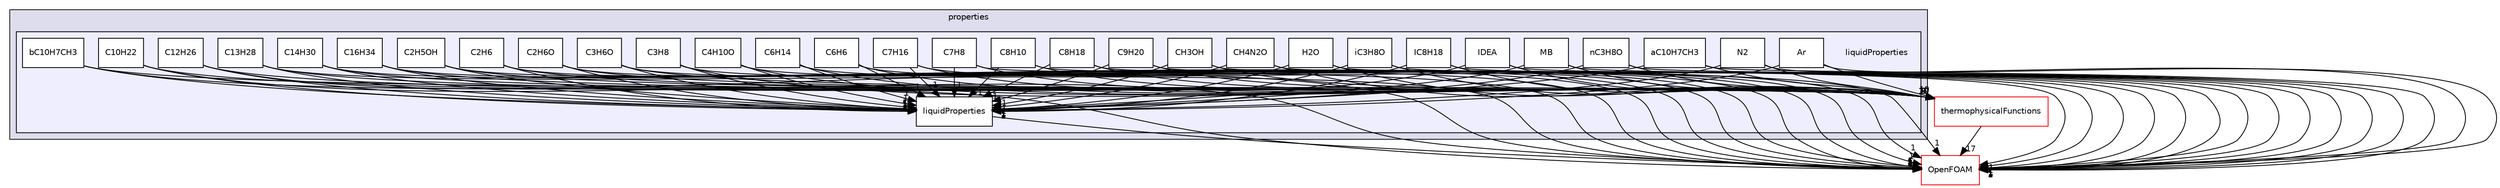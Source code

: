 digraph "src/thermophysicalModels/properties/liquidProperties" {
  bgcolor=transparent;
  compound=true
  node [ fontsize="10", fontname="Helvetica"];
  edge [ labelfontsize="10", labelfontname="Helvetica"];
  subgraph clusterdir_3c6632b74bf580b06326716f3509fb55 {
    graph [ bgcolor="#ddddee", pencolor="black", label="properties" fontname="Helvetica", fontsize="10", URL="dir_3c6632b74bf580b06326716f3509fb55.html"]
  subgraph clusterdir_bfc4847ad5382b13ef47be8e41a5ff58 {
    graph [ bgcolor="#eeeeff", pencolor="black", label="" URL="dir_bfc4847ad5382b13ef47be8e41a5ff58.html"];
    dir_bfc4847ad5382b13ef47be8e41a5ff58 [shape=plaintext label="liquidProperties"];
    dir_7eaed3029ee48c30f9be194bd2b880a2 [shape=box label="aC10H7CH3" color="black" fillcolor="white" style="filled" URL="dir_7eaed3029ee48c30f9be194bd2b880a2.html"];
    dir_2276895c57589790f35367ccafcbbe11 [shape=box label="Ar" color="black" fillcolor="white" style="filled" URL="dir_2276895c57589790f35367ccafcbbe11.html"];
    dir_9c31e9391d8fca80be5fc44a80114f47 [shape=box label="bC10H7CH3" color="black" fillcolor="white" style="filled" URL="dir_9c31e9391d8fca80be5fc44a80114f47.html"];
    dir_c48e52f9f699558907e02b3f17d29df3 [shape=box label="C10H22" color="black" fillcolor="white" style="filled" URL="dir_c48e52f9f699558907e02b3f17d29df3.html"];
    dir_e68832196d2543f107529bc4240b07c9 [shape=box label="C12H26" color="black" fillcolor="white" style="filled" URL="dir_e68832196d2543f107529bc4240b07c9.html"];
    dir_4d37b6cb9256fe0b76bd5fd529f68aac [shape=box label="C13H28" color="black" fillcolor="white" style="filled" URL="dir_4d37b6cb9256fe0b76bd5fd529f68aac.html"];
    dir_f59bdf528167ecf0cd9574afb6e95415 [shape=box label="C14H30" color="black" fillcolor="white" style="filled" URL="dir_f59bdf528167ecf0cd9574afb6e95415.html"];
    dir_6535b4d78654dd81c29071aff96139cf [shape=box label="C16H34" color="black" fillcolor="white" style="filled" URL="dir_6535b4d78654dd81c29071aff96139cf.html"];
    dir_d3029ef3aef58fd22a888338946595f9 [shape=box label="C2H5OH" color="black" fillcolor="white" style="filled" URL="dir_d3029ef3aef58fd22a888338946595f9.html"];
    dir_9737b0fd981bcb8d5b8ca623ee19503e [shape=box label="C2H6" color="black" fillcolor="white" style="filled" URL="dir_9737b0fd981bcb8d5b8ca623ee19503e.html"];
    dir_c829205081c02c5863aeca7e884296aa [shape=box label="C2H6O" color="black" fillcolor="white" style="filled" URL="dir_c829205081c02c5863aeca7e884296aa.html"];
    dir_e5fa2df759f842ba2f5f7d0fe30e461b [shape=box label="C3H6O" color="black" fillcolor="white" style="filled" URL="dir_e5fa2df759f842ba2f5f7d0fe30e461b.html"];
    dir_b33f746d920b61e6b79ecd142b5f18c2 [shape=box label="C3H8" color="black" fillcolor="white" style="filled" URL="dir_b33f746d920b61e6b79ecd142b5f18c2.html"];
    dir_6408010f695b5e7f3d11e19ff618bfd9 [shape=box label="C4H10O" color="black" fillcolor="white" style="filled" URL="dir_6408010f695b5e7f3d11e19ff618bfd9.html"];
    dir_4fab9b125f905b59d184b44a2d8f0047 [shape=box label="C6H14" color="black" fillcolor="white" style="filled" URL="dir_4fab9b125f905b59d184b44a2d8f0047.html"];
    dir_43b2c95e955d05365a873aa3477c5153 [shape=box label="C6H6" color="black" fillcolor="white" style="filled" URL="dir_43b2c95e955d05365a873aa3477c5153.html"];
    dir_73b058585029b0c772318a2ad131d036 [shape=box label="C7H16" color="black" fillcolor="white" style="filled" URL="dir_73b058585029b0c772318a2ad131d036.html"];
    dir_cd17fbdceb4008987073d2a2bbaba0e5 [shape=box label="C7H8" color="black" fillcolor="white" style="filled" URL="dir_cd17fbdceb4008987073d2a2bbaba0e5.html"];
    dir_5f29ec33410d1923dae65c594b4f3012 [shape=box label="C8H10" color="black" fillcolor="white" style="filled" URL="dir_5f29ec33410d1923dae65c594b4f3012.html"];
    dir_e7ee222ac0b69df5a384e7f3da610a5b [shape=box label="C8H18" color="black" fillcolor="white" style="filled" URL="dir_e7ee222ac0b69df5a384e7f3da610a5b.html"];
    dir_a5df0e87fc779efdaf58c1934cc8f44f [shape=box label="C9H20" color="black" fillcolor="white" style="filled" URL="dir_a5df0e87fc779efdaf58c1934cc8f44f.html"];
    dir_4aaee1884a50fb6514476afb776e6154 [shape=box label="CH3OH" color="black" fillcolor="white" style="filled" URL="dir_4aaee1884a50fb6514476afb776e6154.html"];
    dir_d691319ceda4de5c03e63da1bf2a9da9 [shape=box label="CH4N2O" color="black" fillcolor="white" style="filled" URL="dir_d691319ceda4de5c03e63da1bf2a9da9.html"];
    dir_5a50f4f1f1fe694dcae74ca78a556215 [shape=box label="H2O" color="black" fillcolor="white" style="filled" URL="dir_5a50f4f1f1fe694dcae74ca78a556215.html"];
    dir_156b478ae5299146135100fa54713068 [shape=box label="iC3H8O" color="black" fillcolor="white" style="filled" URL="dir_156b478ae5299146135100fa54713068.html"];
    dir_9194221282e7324ef2f16c811d0aea0a [shape=box label="IC8H18" color="black" fillcolor="white" style="filled" URL="dir_9194221282e7324ef2f16c811d0aea0a.html"];
    dir_17558facc8025d0195c55729d5e97ba9 [shape=box label="IDEA" color="black" fillcolor="white" style="filled" URL="dir_17558facc8025d0195c55729d5e97ba9.html"];
    dir_f264eb281aea58a95d7000fded14adc7 [shape=box label="liquidProperties" color="black" fillcolor="white" style="filled" URL="dir_f264eb281aea58a95d7000fded14adc7.html"];
    dir_6a505712b6ce23e99719c54bb3fcc878 [shape=box label="MB" color="black" fillcolor="white" style="filled" URL="dir_6a505712b6ce23e99719c54bb3fcc878.html"];
    dir_436f30da1cc6a2e08a104883a17132db [shape=box label="N2" color="black" fillcolor="white" style="filled" URL="dir_436f30da1cc6a2e08a104883a17132db.html"];
    dir_c831f1ab31d68cf967c636f64c66bfd5 [shape=box label="nC3H8O" color="black" fillcolor="white" style="filled" URL="dir_c831f1ab31d68cf967c636f64c66bfd5.html"];
  }
  }
  dir_05d20c15c5fbf8a8f07c4f897848dece [shape=box label="thermophysicalFunctions" color="red" URL="dir_05d20c15c5fbf8a8f07c4f897848dece.html"];
  dir_c5473ff19b20e6ec4dfe5c310b3778a8 [shape=box label="OpenFOAM" color="red" URL="dir_c5473ff19b20e6ec4dfe5c310b3778a8.html"];
  dir_e7ee222ac0b69df5a384e7f3da610a5b->dir_f264eb281aea58a95d7000fded14adc7 [headlabel="1", labeldistance=1.5 headhref="dir_002829_002837.html"];
  dir_e7ee222ac0b69df5a384e7f3da610a5b->dir_05d20c15c5fbf8a8f07c4f897848dece [headlabel="10", labeldistance=1.5 headhref="dir_002829_002982.html"];
  dir_e7ee222ac0b69df5a384e7f3da610a5b->dir_c5473ff19b20e6ec4dfe5c310b3778a8 [headlabel="1", labeldistance=1.5 headhref="dir_002829_001893.html"];
  dir_4fab9b125f905b59d184b44a2d8f0047->dir_f264eb281aea58a95d7000fded14adc7 [headlabel="1", labeldistance=1.5 headhref="dir_002824_002837.html"];
  dir_4fab9b125f905b59d184b44a2d8f0047->dir_05d20c15c5fbf8a8f07c4f897848dece [headlabel="10", labeldistance=1.5 headhref="dir_002824_002982.html"];
  dir_4fab9b125f905b59d184b44a2d8f0047->dir_c5473ff19b20e6ec4dfe5c310b3778a8 [headlabel="1", labeldistance=1.5 headhref="dir_002824_001893.html"];
  dir_c48e52f9f699558907e02b3f17d29df3->dir_f264eb281aea58a95d7000fded14adc7 [headlabel="1", labeldistance=1.5 headhref="dir_002813_002837.html"];
  dir_c48e52f9f699558907e02b3f17d29df3->dir_05d20c15c5fbf8a8f07c4f897848dece [headlabel="10", labeldistance=1.5 headhref="dir_002813_002982.html"];
  dir_c48e52f9f699558907e02b3f17d29df3->dir_c5473ff19b20e6ec4dfe5c310b3778a8 [headlabel="1", labeldistance=1.5 headhref="dir_002813_001893.html"];
  dir_6a505712b6ce23e99719c54bb3fcc878->dir_f264eb281aea58a95d7000fded14adc7 [headlabel="1", labeldistance=1.5 headhref="dir_002838_002837.html"];
  dir_6a505712b6ce23e99719c54bb3fcc878->dir_05d20c15c5fbf8a8f07c4f897848dece [headlabel="10", labeldistance=1.5 headhref="dir_002838_002982.html"];
  dir_6a505712b6ce23e99719c54bb3fcc878->dir_c5473ff19b20e6ec4dfe5c310b3778a8 [headlabel="1", labeldistance=1.5 headhref="dir_002838_001893.html"];
  dir_f264eb281aea58a95d7000fded14adc7->dir_c5473ff19b20e6ec4dfe5c310b3778a8 [headlabel="8", labeldistance=1.5 headhref="dir_002837_001893.html"];
  dir_5a50f4f1f1fe694dcae74ca78a556215->dir_f264eb281aea58a95d7000fded14adc7 [headlabel="1", labeldistance=1.5 headhref="dir_002833_002837.html"];
  dir_5a50f4f1f1fe694dcae74ca78a556215->dir_05d20c15c5fbf8a8f07c4f897848dece [headlabel="9", labeldistance=1.5 headhref="dir_002833_002982.html"];
  dir_5a50f4f1f1fe694dcae74ca78a556215->dir_c5473ff19b20e6ec4dfe5c310b3778a8 [headlabel="1", labeldistance=1.5 headhref="dir_002833_001893.html"];
  dir_17558facc8025d0195c55729d5e97ba9->dir_f264eb281aea58a95d7000fded14adc7 [headlabel="1", labeldistance=1.5 headhref="dir_002836_002837.html"];
  dir_17558facc8025d0195c55729d5e97ba9->dir_05d20c15c5fbf8a8f07c4f897848dece [headlabel="9", labeldistance=1.5 headhref="dir_002836_002982.html"];
  dir_17558facc8025d0195c55729d5e97ba9->dir_c5473ff19b20e6ec4dfe5c310b3778a8 [headlabel="1", labeldistance=1.5 headhref="dir_002836_001893.html"];
  dir_a5df0e87fc779efdaf58c1934cc8f44f->dir_f264eb281aea58a95d7000fded14adc7 [headlabel="1", labeldistance=1.5 headhref="dir_002830_002837.html"];
  dir_a5df0e87fc779efdaf58c1934cc8f44f->dir_05d20c15c5fbf8a8f07c4f897848dece [headlabel="10", labeldistance=1.5 headhref="dir_002830_002982.html"];
  dir_a5df0e87fc779efdaf58c1934cc8f44f->dir_c5473ff19b20e6ec4dfe5c310b3778a8 [headlabel="1", labeldistance=1.5 headhref="dir_002830_001893.html"];
  dir_c831f1ab31d68cf967c636f64c66bfd5->dir_f264eb281aea58a95d7000fded14adc7 [headlabel="1", labeldistance=1.5 headhref="dir_002840_002837.html"];
  dir_c831f1ab31d68cf967c636f64c66bfd5->dir_05d20c15c5fbf8a8f07c4f897848dece [headlabel="9", labeldistance=1.5 headhref="dir_002840_002982.html"];
  dir_c831f1ab31d68cf967c636f64c66bfd5->dir_c5473ff19b20e6ec4dfe5c310b3778a8 [headlabel="1", labeldistance=1.5 headhref="dir_002840_001893.html"];
  dir_6535b4d78654dd81c29071aff96139cf->dir_f264eb281aea58a95d7000fded14adc7 [headlabel="1", labeldistance=1.5 headhref="dir_002817_002837.html"];
  dir_6535b4d78654dd81c29071aff96139cf->dir_05d20c15c5fbf8a8f07c4f897848dece [headlabel="10", labeldistance=1.5 headhref="dir_002817_002982.html"];
  dir_6535b4d78654dd81c29071aff96139cf->dir_c5473ff19b20e6ec4dfe5c310b3778a8 [headlabel="1", labeldistance=1.5 headhref="dir_002817_001893.html"];
  dir_b33f746d920b61e6b79ecd142b5f18c2->dir_f264eb281aea58a95d7000fded14adc7 [headlabel="1", labeldistance=1.5 headhref="dir_002822_002837.html"];
  dir_b33f746d920b61e6b79ecd142b5f18c2->dir_05d20c15c5fbf8a8f07c4f897848dece [headlabel="10", labeldistance=1.5 headhref="dir_002822_002982.html"];
  dir_b33f746d920b61e6b79ecd142b5f18c2->dir_c5473ff19b20e6ec4dfe5c310b3778a8 [headlabel="1", labeldistance=1.5 headhref="dir_002822_001893.html"];
  dir_9c31e9391d8fca80be5fc44a80114f47->dir_f264eb281aea58a95d7000fded14adc7 [headlabel="1", labeldistance=1.5 headhref="dir_002812_002837.html"];
  dir_9c31e9391d8fca80be5fc44a80114f47->dir_05d20c15c5fbf8a8f07c4f897848dece [headlabel="10", labeldistance=1.5 headhref="dir_002812_002982.html"];
  dir_9c31e9391d8fca80be5fc44a80114f47->dir_c5473ff19b20e6ec4dfe5c310b3778a8 [headlabel="1", labeldistance=1.5 headhref="dir_002812_001893.html"];
  dir_4d37b6cb9256fe0b76bd5fd529f68aac->dir_f264eb281aea58a95d7000fded14adc7 [headlabel="1", labeldistance=1.5 headhref="dir_002815_002837.html"];
  dir_4d37b6cb9256fe0b76bd5fd529f68aac->dir_05d20c15c5fbf8a8f07c4f897848dece [headlabel="10", labeldistance=1.5 headhref="dir_002815_002982.html"];
  dir_4d37b6cb9256fe0b76bd5fd529f68aac->dir_c5473ff19b20e6ec4dfe5c310b3778a8 [headlabel="1", labeldistance=1.5 headhref="dir_002815_001893.html"];
  dir_9194221282e7324ef2f16c811d0aea0a->dir_f264eb281aea58a95d7000fded14adc7 [headlabel="1", labeldistance=1.5 headhref="dir_002835_002837.html"];
  dir_9194221282e7324ef2f16c811d0aea0a->dir_05d20c15c5fbf8a8f07c4f897848dece [headlabel="10", labeldistance=1.5 headhref="dir_002835_002982.html"];
  dir_9194221282e7324ef2f16c811d0aea0a->dir_c5473ff19b20e6ec4dfe5c310b3778a8 [headlabel="1", labeldistance=1.5 headhref="dir_002835_001893.html"];
  dir_9737b0fd981bcb8d5b8ca623ee19503e->dir_f264eb281aea58a95d7000fded14adc7 [headlabel="1", labeldistance=1.5 headhref="dir_002819_002837.html"];
  dir_9737b0fd981bcb8d5b8ca623ee19503e->dir_05d20c15c5fbf8a8f07c4f897848dece [headlabel="10", labeldistance=1.5 headhref="dir_002819_002982.html"];
  dir_9737b0fd981bcb8d5b8ca623ee19503e->dir_c5473ff19b20e6ec4dfe5c310b3778a8 [headlabel="1", labeldistance=1.5 headhref="dir_002819_001893.html"];
  dir_43b2c95e955d05365a873aa3477c5153->dir_f264eb281aea58a95d7000fded14adc7 [headlabel="1", labeldistance=1.5 headhref="dir_002825_002837.html"];
  dir_43b2c95e955d05365a873aa3477c5153->dir_05d20c15c5fbf8a8f07c4f897848dece [headlabel="10", labeldistance=1.5 headhref="dir_002825_002982.html"];
  dir_43b2c95e955d05365a873aa3477c5153->dir_c5473ff19b20e6ec4dfe5c310b3778a8 [headlabel="1", labeldistance=1.5 headhref="dir_002825_001893.html"];
  dir_73b058585029b0c772318a2ad131d036->dir_f264eb281aea58a95d7000fded14adc7 [headlabel="1", labeldistance=1.5 headhref="dir_002826_002837.html"];
  dir_73b058585029b0c772318a2ad131d036->dir_05d20c15c5fbf8a8f07c4f897848dece [headlabel="10", labeldistance=1.5 headhref="dir_002826_002982.html"];
  dir_73b058585029b0c772318a2ad131d036->dir_c5473ff19b20e6ec4dfe5c310b3778a8 [headlabel="1", labeldistance=1.5 headhref="dir_002826_001893.html"];
  dir_05d20c15c5fbf8a8f07c4f897848dece->dir_c5473ff19b20e6ec4dfe5c310b3778a8 [headlabel="17", labeldistance=1.5 headhref="dir_002982_001893.html"];
  dir_d691319ceda4de5c03e63da1bf2a9da9->dir_f264eb281aea58a95d7000fded14adc7 [headlabel="1", labeldistance=1.5 headhref="dir_002832_002837.html"];
  dir_d691319ceda4de5c03e63da1bf2a9da9->dir_05d20c15c5fbf8a8f07c4f897848dece [headlabel="10", labeldistance=1.5 headhref="dir_002832_002982.html"];
  dir_d691319ceda4de5c03e63da1bf2a9da9->dir_c5473ff19b20e6ec4dfe5c310b3778a8 [headlabel="1", labeldistance=1.5 headhref="dir_002832_001893.html"];
  dir_cd17fbdceb4008987073d2a2bbaba0e5->dir_f264eb281aea58a95d7000fded14adc7 [headlabel="1", labeldistance=1.5 headhref="dir_002827_002837.html"];
  dir_cd17fbdceb4008987073d2a2bbaba0e5->dir_05d20c15c5fbf8a8f07c4f897848dece [headlabel="10", labeldistance=1.5 headhref="dir_002827_002982.html"];
  dir_cd17fbdceb4008987073d2a2bbaba0e5->dir_c5473ff19b20e6ec4dfe5c310b3778a8 [headlabel="1", labeldistance=1.5 headhref="dir_002827_001893.html"];
  dir_5f29ec33410d1923dae65c594b4f3012->dir_f264eb281aea58a95d7000fded14adc7 [headlabel="1", labeldistance=1.5 headhref="dir_002828_002837.html"];
  dir_5f29ec33410d1923dae65c594b4f3012->dir_05d20c15c5fbf8a8f07c4f897848dece [headlabel="9", labeldistance=1.5 headhref="dir_002828_002982.html"];
  dir_5f29ec33410d1923dae65c594b4f3012->dir_c5473ff19b20e6ec4dfe5c310b3778a8 [headlabel="1", labeldistance=1.5 headhref="dir_002828_001893.html"];
  dir_2276895c57589790f35367ccafcbbe11->dir_f264eb281aea58a95d7000fded14adc7 [headlabel="1", labeldistance=1.5 headhref="dir_002811_002837.html"];
  dir_2276895c57589790f35367ccafcbbe11->dir_05d20c15c5fbf8a8f07c4f897848dece [headlabel="10", labeldistance=1.5 headhref="dir_002811_002982.html"];
  dir_2276895c57589790f35367ccafcbbe11->dir_c5473ff19b20e6ec4dfe5c310b3778a8 [headlabel="1", labeldistance=1.5 headhref="dir_002811_001893.html"];
  dir_156b478ae5299146135100fa54713068->dir_f264eb281aea58a95d7000fded14adc7 [headlabel="1", labeldistance=1.5 headhref="dir_002834_002837.html"];
  dir_156b478ae5299146135100fa54713068->dir_05d20c15c5fbf8a8f07c4f897848dece [headlabel="9", labeldistance=1.5 headhref="dir_002834_002982.html"];
  dir_156b478ae5299146135100fa54713068->dir_c5473ff19b20e6ec4dfe5c310b3778a8 [headlabel="1", labeldistance=1.5 headhref="dir_002834_001893.html"];
  dir_c829205081c02c5863aeca7e884296aa->dir_f264eb281aea58a95d7000fded14adc7 [headlabel="1", labeldistance=1.5 headhref="dir_002820_002837.html"];
  dir_c829205081c02c5863aeca7e884296aa->dir_05d20c15c5fbf8a8f07c4f897848dece [headlabel="10", labeldistance=1.5 headhref="dir_002820_002982.html"];
  dir_c829205081c02c5863aeca7e884296aa->dir_c5473ff19b20e6ec4dfe5c310b3778a8 [headlabel="1", labeldistance=1.5 headhref="dir_002820_001893.html"];
  dir_d3029ef3aef58fd22a888338946595f9->dir_f264eb281aea58a95d7000fded14adc7 [headlabel="1", labeldistance=1.5 headhref="dir_002818_002837.html"];
  dir_d3029ef3aef58fd22a888338946595f9->dir_05d20c15c5fbf8a8f07c4f897848dece [headlabel="10", labeldistance=1.5 headhref="dir_002818_002982.html"];
  dir_d3029ef3aef58fd22a888338946595f9->dir_c5473ff19b20e6ec4dfe5c310b3778a8 [headlabel="1", labeldistance=1.5 headhref="dir_002818_001893.html"];
  dir_436f30da1cc6a2e08a104883a17132db->dir_f264eb281aea58a95d7000fded14adc7 [headlabel="1", labeldistance=1.5 headhref="dir_002839_002837.html"];
  dir_436f30da1cc6a2e08a104883a17132db->dir_05d20c15c5fbf8a8f07c4f897848dece [headlabel="10", labeldistance=1.5 headhref="dir_002839_002982.html"];
  dir_436f30da1cc6a2e08a104883a17132db->dir_c5473ff19b20e6ec4dfe5c310b3778a8 [headlabel="1", labeldistance=1.5 headhref="dir_002839_001893.html"];
  dir_4aaee1884a50fb6514476afb776e6154->dir_f264eb281aea58a95d7000fded14adc7 [headlabel="1", labeldistance=1.5 headhref="dir_002831_002837.html"];
  dir_4aaee1884a50fb6514476afb776e6154->dir_05d20c15c5fbf8a8f07c4f897848dece [headlabel="10", labeldistance=1.5 headhref="dir_002831_002982.html"];
  dir_4aaee1884a50fb6514476afb776e6154->dir_c5473ff19b20e6ec4dfe5c310b3778a8 [headlabel="1", labeldistance=1.5 headhref="dir_002831_001893.html"];
  dir_e5fa2df759f842ba2f5f7d0fe30e461b->dir_f264eb281aea58a95d7000fded14adc7 [headlabel="1", labeldistance=1.5 headhref="dir_002821_002837.html"];
  dir_e5fa2df759f842ba2f5f7d0fe30e461b->dir_05d20c15c5fbf8a8f07c4f897848dece [headlabel="10", labeldistance=1.5 headhref="dir_002821_002982.html"];
  dir_e5fa2df759f842ba2f5f7d0fe30e461b->dir_c5473ff19b20e6ec4dfe5c310b3778a8 [headlabel="1", labeldistance=1.5 headhref="dir_002821_001893.html"];
  dir_f59bdf528167ecf0cd9574afb6e95415->dir_f264eb281aea58a95d7000fded14adc7 [headlabel="1", labeldistance=1.5 headhref="dir_002816_002837.html"];
  dir_f59bdf528167ecf0cd9574afb6e95415->dir_05d20c15c5fbf8a8f07c4f897848dece [headlabel="10", labeldistance=1.5 headhref="dir_002816_002982.html"];
  dir_f59bdf528167ecf0cd9574afb6e95415->dir_c5473ff19b20e6ec4dfe5c310b3778a8 [headlabel="1", labeldistance=1.5 headhref="dir_002816_001893.html"];
  dir_e68832196d2543f107529bc4240b07c9->dir_f264eb281aea58a95d7000fded14adc7 [headlabel="1", labeldistance=1.5 headhref="dir_002814_002837.html"];
  dir_e68832196d2543f107529bc4240b07c9->dir_05d20c15c5fbf8a8f07c4f897848dece [headlabel="10", labeldistance=1.5 headhref="dir_002814_002982.html"];
  dir_e68832196d2543f107529bc4240b07c9->dir_c5473ff19b20e6ec4dfe5c310b3778a8 [headlabel="1", labeldistance=1.5 headhref="dir_002814_001893.html"];
  dir_7eaed3029ee48c30f9be194bd2b880a2->dir_f264eb281aea58a95d7000fded14adc7 [headlabel="1", labeldistance=1.5 headhref="dir_002810_002837.html"];
  dir_7eaed3029ee48c30f9be194bd2b880a2->dir_05d20c15c5fbf8a8f07c4f897848dece [headlabel="10", labeldistance=1.5 headhref="dir_002810_002982.html"];
  dir_7eaed3029ee48c30f9be194bd2b880a2->dir_c5473ff19b20e6ec4dfe5c310b3778a8 [headlabel="1", labeldistance=1.5 headhref="dir_002810_001893.html"];
  dir_6408010f695b5e7f3d11e19ff618bfd9->dir_f264eb281aea58a95d7000fded14adc7 [headlabel="1", labeldistance=1.5 headhref="dir_002823_002837.html"];
  dir_6408010f695b5e7f3d11e19ff618bfd9->dir_05d20c15c5fbf8a8f07c4f897848dece [headlabel="10", labeldistance=1.5 headhref="dir_002823_002982.html"];
  dir_6408010f695b5e7f3d11e19ff618bfd9->dir_c5473ff19b20e6ec4dfe5c310b3778a8 [headlabel="1", labeldistance=1.5 headhref="dir_002823_001893.html"];
}
